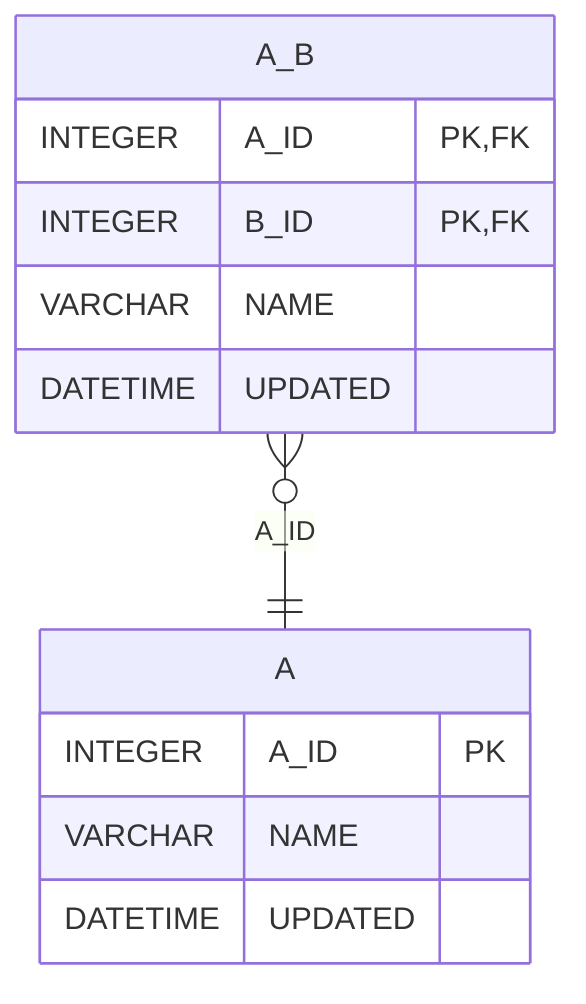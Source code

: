 erDiagram
    A {
        INTEGER A_ID PK
        VARCHAR NAME
        DATETIME UPDATED
    }
    A_B {
        INTEGER A_ID PK, FK
        INTEGER B_ID PK, FK
        VARCHAR NAME
        DATETIME UPDATED
    }
    A_B }o--|| A : "A_ID"
